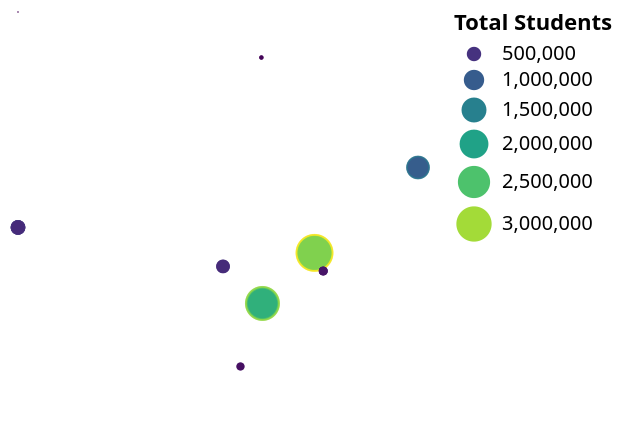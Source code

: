 {
  "$schema": "https://vega.github.io/schema/vega/v5.json",
  "description": "Bubble Map of International Students in Australian States",
  "background": "white",
  "padding": 5,
  "width": 200,
  "height": 200,
  "style": "view",
  "data": [
    {
      "name": "source_0",
      "values": [
        {
          "State": "NSW",
          "Year": 2002,
          "Total Students": 1045615,
          "Longitude": 147.144,
          "Latitude": -33.887
        },
        {
          "State": "NSW",
          "Year": 2003,
          "Total Students": 1143128,
          "Longitude": 147.144,
          "Latitude": -33.887
        },
        {
          "State": "NSW",
          "Year": 2004,
          "Total Students": 1221072,
          "Longitude": 147.144,
          "Latitude": -33.887
        },
        {
          "State": "NSW",
          "Year": 2005,
          "Total Students": 1315329,
          "Longitude": 147.144,
          "Latitude": -33.887
        },
        {
          "State": "NSW",
          "Year": 2006,
          "Total Students": 1441725,
          "Longitude": 147.144,
          "Latitude": -33.887
        },
        {
          "State": "NSW",
          "Year": 2007,
          "Total Students": 1695944,
          "Longitude": 147.144,
          "Latitude": -33.887
        },
        {
          "State": "NSW",
          "Year": 2008,
          "Total Students": 1995746,
          "Longitude": 147.144,
          "Latitude": -33.887
        },
        {
          "State": "NSW",
          "Year": 2009,
          "Total Students": 2259253,
          "Longitude": 147.144,
          "Latitude": -33.887
        },
        {
          "State": "NSW",
          "Year": 2010,
          "Total Students": 2209837,
          "Longitude": 147.144,
          "Latitude": -33.887
        },
        {
          "State": "NSW",
          "Year": 2011,
          "Total Students": 1995986,
          "Longitude": 147.144,
          "Latitude": -33.887
        },
        {
          "State": "NSW",
          "Year": 2012,
          "Total Students": 1838343,
          "Longitude": 147.144,
          "Latitude": -33.887
        },
        {
          "State": "NSW",
          "Year": 2013,
          "Total Students": 1817575,
          "Longitude": 147.144,
          "Latitude": -33.887
        },
        {
          "State": "NSW",
          "Year": 2014,
          "Total Students": 1996704,
          "Longitude": 147.144,
          "Latitude": -33.887
        },
        {
          "State": "NSW",
          "Year": 2015,
          "Total Students": 2219330,
          "Longitude": 147.144,
          "Latitude": -33.887
        },
        {
          "State": "NSW",
          "Year": 2016,
          "Total Students": 2478788,
          "Longitude": 147.144,
          "Latitude": -33.887
        },
        {
          "State": "NSW",
          "Year": 2017,
          "Total Students": 2836895,
          "Longitude": 147.144,
          "Latitude": -33.887
        },
        {
          "State": "NSW",
          "Year": 2018,
          "Total Students": 3175622,
          "Longitude": 147.144,
          "Latitude": -33.887
        },
        {
          "State": "NSW",
          "Year": 2019,
          "Total Students": 3476505,
          "Longitude": 147.144,
          "Latitude": -33.887
        },
        {
          "State": "NSW",
          "Year": 2020,
          "Total Students": 3403288,
          "Longitude": 147.144,
          "Latitude": -33.887
        },
        {
          "State": "NSW",
          "Year": 2021,
          "Total Students": 2818452,
          "Longitude": 147.144,
          "Latitude": -33.887
        },
        {
          "State": "NSW",
          "Year": 2022,
          "Total Students": 2740222,
          "Longitude": 147.144,
          "Latitude": -33.887
        },
        {
          "State": "VIC",
          "Year": 2002,
          "Total Students": 727333,
          "Longitude": 144.963,
          "Latitude": -37.814
        },
        {
          "State": "VIC",
          "Year": 2003,
          "Total Students": 835189,
          "Longitude": 144.963,
          "Latitude": -37.814
        },
        {
          "State": "VIC",
          "Year": 2004,
          "Total Students": 896955,
          "Longitude": 144.963,
          "Latitude": -37.814
        },
        {
          "State": "VIC",
          "Year": 2005,
          "Total Students": 949261,
          "Longitude": 144.963,
          "Latitude": -37.814
        },
        {
          "State": "VIC",
          "Year": 2006,
          "Total Students": 1042120,
          "Longitude": 144.963,
          "Latitude": -37.814
        },
        {
          "State": "VIC",
          "Year": 2007,
          "Total Students": 1270629,
          "Longitude": 144.963,
          "Latitude": -37.814
        },
        {
          "State": "VIC",
          "Year": 2008,
          "Total Students": 1521460,
          "Longitude": 144.963,
          "Latitude": -37.814
        },
        {
          "State": "VIC",
          "Year": 2009,
          "Total Students": 1830716,
          "Longitude": 144.963,
          "Latitude": -37.814
        },
        {
          "State": "VIC",
          "Year": 2010,
          "Total Students": 1802757,
          "Longitude": 144.963,
          "Latitude": -37.814
        },
        {
          "State": "VIC",
          "Year": 2011,
          "Total Students": 1592763,
          "Longitude": 144.963,
          "Latitude": -37.814
        },
        {
          "State": "VIC",
          "Year": 2012,
          "Total Students": 1447805,
          "Longitude": 144.963,
          "Latitude": -37.814
        },
        {
          "State": "VIC",
          "Year": 2013,
          "Total Students": 1443616,
          "Longitude": 144.963,
          "Latitude": -37.814
        },
        {
          "State": "VIC",
          "Year": 2014,
          "Total Students": 1627655,
          "Longitude": 144.963,
          "Latitude": -37.814
        },
        {
          "State": "VIC",
          "Year": 2015,
          "Total Students": 1834869,
          "Longitude": 144.963,
          "Latitude": -37.814
        },
        {
          "State": "VIC",
          "Year": 2016,
          "Total Students": 2080655,
          "Longitude": 144.963,
          "Latitude": -37.814
        },
        {
          "State": "VIC",
          "Year": 2017,
          "Total Students": 2402882,
          "Longitude": 144.963,
          "Latitude": -37.814
        },
        {
          "State": "VIC",
          "Year": 2018,
          "Total Students": 2681468,
          "Longitude": 144.963,
          "Latitude": -37.814
        },
        {
          "State": "VIC",
          "Year": 2019,
          "Total Students": 2949359,
          "Longitude": 144.963,
          "Latitude": -37.814
        },
        {
          "State": "VIC",
          "Year": 2020,
          "Total Students": 2881322,
          "Longitude": 144.963,
          "Latitude": -37.814
        },
        {
          "State": "VIC",
          "Year": 2021,
          "Total Students": 2355125,
          "Longitude": 144.963,
          "Latitude": -37.814
        },
        {
          "State": "VIC",
          "Year": 2022,
          "Total Students": 2106668,
          "Longitude": 144.963,
          "Latitude": -37.814
        },
        {
          "State": "QLD",
          "Year": 2002,
          "Total Students": 413395,
          "Longitude": 153.025,
          "Latitude": -27.471
        },
        {
          "State": "QLD",
          "Year": 2003,
          "Total Students": 477125,
          "Longitude": 153.025,
          "Latitude": -27.471
        },
        {
          "State": "QLD",
          "Year": 2004,
          "Total Students": 519633,
          "Longitude": 153.025,
          "Latitude": -27.471
        },
        {
          "State": "QLD",
          "Year": 2005,
          "Total Students": 538856,
          "Longitude": 153.025,
          "Latitude": -27.471
        },
        {
          "State": "QLD",
          "Year": 2006,
          "Total Students": 578738,
          "Longitude": 153.025,
          "Latitude": -27.471
        },
        {
          "State": "QLD",
          "Year": 2007,
          "Total Students": 629709,
          "Longitude": 153.025,
          "Latitude": -27.471
        },
        {
          "State": "QLD",
          "Year": 2008,
          "Total Students": 761687,
          "Longitude": 153.025,
          "Latitude": -27.471
        },
        {
          "State": "QLD",
          "Year": 2009,
          "Total Students": 944725,
          "Longitude": 153.025,
          "Latitude": -27.471
        },
        {
          "State": "QLD",
          "Year": 2010,
          "Total Students": 980617,
          "Longitude": 153.025,
          "Latitude": -27.471
        },
        {
          "State": "QLD",
          "Year": 2011,
          "Total Students": 888584,
          "Longitude": 153.025,
          "Latitude": -27.471
        },
        {
          "State": "QLD",
          "Year": 2012,
          "Total Students": 813313,
          "Longitude": 153.025,
          "Latitude": -27.471
        },
        {
          "State": "QLD",
          "Year": 2013,
          "Total Students": 802586,
          "Longitude": 153.025,
          "Latitude": -27.471
        },
        {
          "State": "QLD",
          "Year": 2014,
          "Total Students": 886670,
          "Longitude": 153.025,
          "Latitude": -27.471
        },
        {
          "State": "QLD",
          "Year": 2015,
          "Total Students": 944208,
          "Longitude": 153.025,
          "Latitude": -27.471
        },
        {
          "State": "QLD",
          "Year": 2016,
          "Total Students": 1022272,
          "Longitude": 153.025,
          "Latitude": -27.471
        },
        {
          "State": "QLD",
          "Year": 2017,
          "Total Students": 1142573,
          "Longitude": 153.025,
          "Latitude": -27.471
        },
        {
          "State": "QLD",
          "Year": 2018,
          "Total Students": 1253485,
          "Longitude": 153.025,
          "Latitude": -27.471
        },
        {
          "State": "QLD",
          "Year": 2019,
          "Total Students": 1363021,
          "Longitude": 153.025,
          "Latitude": -27.471
        },
        {
          "State": "QLD",
          "Year": 2020,
          "Total Students": 1299622,
          "Longitude": 153.025,
          "Latitude": -27.471
        },
        {
          "State": "QLD",
          "Year": 2021,
          "Total Students": 1023814,
          "Longitude": 153.025,
          "Latitude": -27.471
        },
        {
          "State": "QLD",
          "Year": 2022,
          "Total Students": 970406,
          "Longitude": 153.025,
          "Latitude": -27.471
        },
        {
          "State": "SA",
          "Year": 2002,
          "Total Students": 108873,
          "Longitude": 138.6,
          "Latitude": -34.929
        },
        {
          "State": "SA",
          "Year": 2003,
          "Total Students": 135699,
          "Longitude": 138.6,
          "Latitude": -34.929
        },
        {
          "State": "SA",
          "Year": 2004,
          "Total Students": 154884,
          "Longitude": 138.6,
          "Latitude": -34.929
        },
        {
          "State": "SA",
          "Year": 2005,
          "Total Students": 179518,
          "Longitude": 138.6,
          "Latitude": -34.929
        },
        {
          "State": "SA",
          "Year": 2006,
          "Total Students": 203562,
          "Longitude": 138.6,
          "Latitude": -34.929
        },
        {
          "State": "SA",
          "Year": 2007,
          "Total Students": 232623,
          "Longitude": 138.6,
          "Latitude": -34.929
        },
        {
          "State": "SA",
          "Year": 2008,
          "Total Students": 265678,
          "Longitude": 138.6,
          "Latitude": -34.929
        },
        {
          "State": "SA",
          "Year": 2009,
          "Total Students": 326030,
          "Longitude": 138.6,
          "Latitude": -34.929
        },
        {
          "State": "SA",
          "Year": 2010,
          "Total Students": 346493,
          "Longitude": 138.6,
          "Latitude": -34.929
        },
        {
          "State": "SA",
          "Year": 2011,
          "Total Students": 316314,
          "Longitude": 138.6,
          "Latitude": -34.929
        },
        {
          "State": "SA",
          "Year": 2012,
          "Total Students": 284711,
          "Longitude": 138.6,
          "Latitude": -34.929
        },
        {
          "State": "SA",
          "Year": 2013,
          "Total Students": 279305,
          "Longitude": 138.6,
          "Latitude": -34.929
        },
        {
          "State": "SA",
          "Year": 2014,
          "Total Students": 297865,
          "Longitude": 138.6,
          "Latitude": -34.929
        },
        {
          "State": "SA",
          "Year": 2015,
          "Total Students": 312450,
          "Longitude": 138.6,
          "Latitude": -34.929
        },
        {
          "State": "SA",
          "Year": 2016,
          "Total Students": 336344,
          "Longitude": 138.6,
          "Latitude": -34.929
        },
        {
          "State": "SA",
          "Year": 2017,
          "Total Students": 354065,
          "Longitude": 138.6,
          "Latitude": -34.929
        },
        {
          "State": "SA",
          "Year": 2018,
          "Total Students": 377593,
          "Longitude": 138.6,
          "Latitude": -34.929
        },
        {
          "State": "SA",
          "Year": 2019,
          "Total Students": 428724,
          "Longitude": 138.6,
          "Latitude": -34.929
        },
        {
          "State": "SA",
          "Year": 2020,
          "Total Students": 465876,
          "Longitude": 138.6,
          "Latitude": -34.929
        },
        {
          "State": "SA",
          "Year": 2021,
          "Total Students": 423154,
          "Longitude": 138.6,
          "Latitude": -34.929
        },
        {
          "State": "SA",
          "Year": 2022,
          "Total Students": 413226,
          "Longitude": 138.6,
          "Latitude": -34.929
        },
        {
          "State": "WA",
          "Year": 2002,
          "Total Students": 263669,
          "Longitude": 115.857,
          "Latitude": -31.95
        },
        {
          "State": "WA",
          "Year": 2003,
          "Total Students": 298161,
          "Longitude": 115.857,
          "Latitude": -31.95
        },
        {
          "State": "WA",
          "Year": 2004,
          "Total Students": 307151,
          "Longitude": 115.857,
          "Latitude": -31.95
        },
        {
          "State": "WA",
          "Year": 2005,
          "Total Students": 313117,
          "Longitude": 115.857,
          "Latitude": -31.95
        },
        {
          "State": "WA",
          "Year": 2006,
          "Total Students": 320121,
          "Longitude": 115.857,
          "Latitude": -31.95
        },
        {
          "State": "WA",
          "Year": 2007,
          "Total Students": 338788,
          "Longitude": 115.857,
          "Latitude": -31.95
        },
        {
          "State": "WA",
          "Year": 2008,
          "Total Students": 388668,
          "Longitude": 115.857,
          "Latitude": -31.95
        },
        {
          "State": "WA",
          "Year": 2009,
          "Total Students": 476890,
          "Longitude": 115.857,
          "Latitude": -31.95
        },
        {
          "State": "WA",
          "Year": 2010,
          "Total Students": 486684,
          "Longitude": 115.857,
          "Latitude": -31.95
        },
        {
          "State": "WA",
          "Year": 2011,
          "Total Students": 442844,
          "Longitude": 115.857,
          "Latitude": -31.95
        },
        {
          "State": "WA",
          "Year": 2012,
          "Total Students": 406112,
          "Longitude": 115.857,
          "Latitude": -31.95
        },
        {
          "State": "WA",
          "Year": 2013,
          "Total Students": 400423,
          "Longitude": 115.857,
          "Latitude": -31.95
        },
        {
          "State": "WA",
          "Year": 2014,
          "Total Students": 427677,
          "Longitude": 115.857,
          "Latitude": -31.95
        },
        {
          "State": "WA",
          "Year": 2015,
          "Total Students": 465805,
          "Longitude": 115.857,
          "Latitude": -31.95
        },
        {
          "State": "WA",
          "Year": 2016,
          "Total Students": 514593,
          "Longitude": 115.857,
          "Latitude": -31.95
        },
        {
          "State": "WA",
          "Year": 2017,
          "Total Students": 517174,
          "Longitude": 115.857,
          "Latitude": -31.95
        },
        {
          "State": "WA",
          "Year": 2018,
          "Total Students": 498699,
          "Longitude": 115.857,
          "Latitude": -31.95
        },
        {
          "State": "WA",
          "Year": 2019,
          "Total Students": 511868,
          "Longitude": 115.857,
          "Latitude": -31.95
        },
        {
          "State": "WA",
          "Year": 2020,
          "Total Students": 507154,
          "Longitude": 115.857,
          "Latitude": -31.95
        },
        {
          "State": "WA",
          "Year": 2021,
          "Total Students": 423234,
          "Longitude": 115.857,
          "Latitude": -31.95
        },
        {
          "State": "WA",
          "Year": 2022,
          "Total Students": 407640,
          "Longitude": 115.857,
          "Latitude": -31.95
        },
        {
          "State": "TAS",
          "Year": 2002,
          "Total Students": 27122,
          "Longitude": 147.325,
          "Latitude": -42.882
        },
        {
          "State": "TAS",
          "Year": 2003,
          "Total Students": 30546,
          "Longitude": 147.325,
          "Latitude": -42.882
        },
        {
          "State": "TAS",
          "Year": 2004,
          "Total Students": 33737,
          "Longitude": 147.325,
          "Latitude": -42.882
        },
        {
          "State": "TAS",
          "Year": 2005,
          "Total Students": 37413,
          "Longitude": 147.325,
          "Latitude": -42.882
        },
        {
          "State": "TAS",
          "Year": 2006,
          "Total Students": 40880,
          "Longitude": 147.325,
          "Latitude": -42.882
        },
        {
          "State": "TAS",
          "Year": 2007,
          "Total Students": 42963,
          "Longitude": 147.325,
          "Latitude": -42.882
        },
        {
          "State": "TAS",
          "Year": 2008,
          "Total Students": 46213,
          "Longitude": 147.325,
          "Latitude": -42.882
        },
        {
          "State": "TAS",
          "Year": 2009,
          "Total Students": 51940,
          "Longitude": 147.325,
          "Latitude": -42.882
        },
        {
          "State": "TAS",
          "Year": 2010,
          "Total Students": 52783,
          "Longitude": 147.325,
          "Latitude": -42.882
        },
        {
          "State": "TAS",
          "Year": 2011,
          "Total Students": 49409,
          "Longitude": 147.325,
          "Latitude": -42.882
        },
        {
          "State": "TAS",
          "Year": 2012,
          "Total Students": 48753,
          "Longitude": 147.325,
          "Latitude": -42.882
        },
        {
          "State": "TAS",
          "Year": 2013,
          "Total Students": 48107,
          "Longitude": 147.325,
          "Latitude": -42.882
        },
        {
          "State": "TAS",
          "Year": 2014,
          "Total Students": 46044,
          "Longitude": 147.325,
          "Latitude": -42.882
        },
        {
          "State": "TAS",
          "Year": 2015,
          "Total Students": 53818,
          "Longitude": 147.325,
          "Latitude": -42.882
        },
        {
          "State": "TAS",
          "Year": 2016,
          "Total Students": 61965,
          "Longitude": 147.325,
          "Latitude": -42.882
        },
        {
          "State": "TAS",
          "Year": 2017,
          "Total Students": 85111,
          "Longitude": 147.325,
          "Latitude": -42.882
        },
        {
          "State": "TAS",
          "Year": 2018,
          "Total Students": 107717,
          "Longitude": 147.325,
          "Latitude": -42.882
        },
        {
          "State": "TAS",
          "Year": 2019,
          "Total Students": 145796,
          "Longitude": 147.325,
          "Latitude": -42.882
        },
        {
          "State": "TAS",
          "Year": 2020,
          "Total Students": 163599,
          "Longitude": 147.325,
          "Latitude": -42.882
        },
        {
          "State": "TAS",
          "Year": 2021,
          "Total Students": 143780,
          "Longitude": 147.325,
          "Latitude": -42.882
        },
        {
          "State": "TAS",
          "Year": 2022,
          "Total Students": 124643,
          "Longitude": 147.325,
          "Latitude": -42.882
        },
        {
          "State": "NT",
          "Year": 2002,
          "Total Students": 5726,
          "Longitude": 133.775,
          "Latitude": -19.491
        },
        {
          "State": "NT",
          "Year": 2003,
          "Total Students": 4909,
          "Longitude": 133.775,
          "Latitude": -19.491
        },
        {
          "State": "NT",
          "Year": 2004,
          "Total Students": 4174,
          "Longitude": 133.775,
          "Latitude": -19.491
        },
        {
          "State": "NT",
          "Year": 2005,
          "Total Students": 4008,
          "Longitude": 133.775,
          "Latitude": -19.491
        },
        {
          "State": "NT",
          "Year": 2006,
          "Total Students": 4582,
          "Longitude": 133.775,
          "Latitude": -19.491
        },
        {
          "State": "NT",
          "Year": 2007,
          "Total Students": 5523,
          "Longitude": 133.775,
          "Latitude": -19.491
        },
        {
          "State": "NT",
          "Year": 2008,
          "Total Students": 6944,
          "Longitude": 133.775,
          "Latitude": -19.491
        },
        {
          "State": "NT",
          "Year": 2009,
          "Total Students": 9439,
          "Longitude": 133.775,
          "Latitude": -19.491
        },
        {
          "State": "NT",
          "Year": 2010,
          "Total Students": 12030,
          "Longitude": 133.775,
          "Latitude": -19.491
        },
        {
          "State": "NT",
          "Year": 2011,
          "Total Students": 12579,
          "Longitude": 133.775,
          "Latitude": -19.491
        },
        {
          "State": "NT",
          "Year": 2012,
          "Total Students": 13713,
          "Longitude": 133.775,
          "Latitude": -19.491
        },
        {
          "State": "NT",
          "Year": 2013,
          "Total Students": 15417,
          "Longitude": 133.775,
          "Latitude": -19.491
        },
        {
          "State": "NT",
          "Year": 2014,
          "Total Students": 17961,
          "Longitude": 133.775,
          "Latitude": -19.491
        },
        {
          "State": "NT",
          "Year": 2015,
          "Total Students": 21154,
          "Longitude": 133.775,
          "Latitude": -19.491
        },
        {
          "State": "NT",
          "Year": 2016,
          "Total Students": 23608,
          "Longitude": 133.775,
          "Latitude": -19.491
        },
        {
          "State": "NT",
          "Year": 2017,
          "Total Students": 25896,
          "Longitude": 133.775,
          "Latitude": -19.491
        },
        {
          "State": "NT",
          "Year": 2018,
          "Total Students": 27440,
          "Longitude": 133.775,
          "Latitude": -19.491
        },
        {
          "State": "NT",
          "Year": 2019,
          "Total Students": 27440,
          "Longitude": 133.775,
          "Latitude": -19.491
        },
        {
          "State": "NT",
          "Year": 2020,
          "Total Students": 34721,
          "Longitude": 133.775,
          "Latitude": -19.491
        },
        {
          "State": "NT",
          "Year": 2021,
          "Total Students": 47911,
          "Longitude": 133.775,
          "Latitude": -19.491
        },
        {
          "State": "NT",
          "Year": 2022,
          "Total Students": 46736,
          "Longitude": 133.775,
          "Latitude": -19.491
        },
        {
          "State": "ACT",
          "Year": 2002,
          "Total Students": 50926,
          "Longitude": 149.129,
          "Latitude": -35.282
        },
        {
          "State": "ACT",
          "Year": 2003,
          "Total Students": 61405,
          "Longitude": 149.129,
          "Latitude": -35.282
        },
        {
          "State": "ACT",
          "Year": 2004,
          "Total Students": 63404,
          "Longitude": 149.129,
          "Latitude": -35.282
        },
        {
          "State": "ACT",
          "Year": 2005,
          "Total Students": 65631,
          "Longitude": 149.129,
          "Latitude": -35.282
        },
        {
          "State": "ACT",
          "Year": 2006,
          "Total Students": 66729,
          "Longitude": 149.129,
          "Latitude": -35.282
        },
        {
          "State": "ACT",
          "Year": 2007,
          "Total Students": 70278,
          "Longitude": 149.129,
          "Latitude": -35.282
        },
        {
          "State": "ACT",
          "Year": 2008,
          "Total Students": 78432,
          "Longitude": 149.129,
          "Latitude": -35.282
        },
        {
          "State": "ACT",
          "Year": 2009,
          "Total Students": 95812,
          "Longitude": 149.129,
          "Latitude": -35.282
        },
        {
          "State": "ACT",
          "Year": 2010,
          "Total Students": 114067,
          "Longitude": 149.129,
          "Latitude": -35.282
        },
        {
          "State": "ACT",
          "Year": 2011,
          "Total Students": 115927,
          "Longitude": 149.129,
          "Latitude": -35.282
        },
        {
          "State": "ACT",
          "Year": 2012,
          "Total Students": 112178,
          "Longitude": 149.129,
          "Latitude": -35.282
        },
        {
          "State": "ACT",
          "Year": 2013,
          "Total Students": 109945,
          "Longitude": 149.129,
          "Latitude": -35.282
        },
        {
          "State": "ACT",
          "Year": 2014,
          "Total Students": 120808,
          "Longitude": 149.129,
          "Latitude": -35.282
        },
        {
          "State": "ACT",
          "Year": 2015,
          "Total Students": 126210,
          "Longitude": 149.129,
          "Latitude": -35.282
        },
        {
          "State": "ACT",
          "Year": 2016,
          "Total Students": 140853,
          "Longitude": 149.129,
          "Latitude": -35.282
        },
        {
          "State": "ACT",
          "Year": 2017,
          "Total Students": 164393,
          "Longitude": 149.129,
          "Latitude": -35.282
        },
        {
          "State": "ACT",
          "Year": 2018,
          "Total Students": 193564,
          "Longitude": 149.129,
          "Latitude": -35.282
        },
        {
          "State": "ACT",
          "Year": 2019,
          "Total Students": 192944,
          "Longitude": 149.129,
          "Latitude": -35.282
        },
        {
          "State": "ACT",
          "Year": 2020,
          "Total Students": 179135,
          "Longitude": 149.129,
          "Latitude": -35.282
        },
        {
          "State": "ACT",
          "Year": 2021,
          "Total Students": 176223,
          "Longitude": 149.129,
          "Latitude": -35.282
        },
        {
          "State": "ACT",
          "Year": 2022,
          "Total Students": 179326,
          "Longitude": 149.129,
          "Latitude": -35.282
        },
        {"State": "NAT", "Year": 2002, "Total Students": 0},
        {"State": "NAT", "Year": 2003, "Total Students": 0},
        {"State": "NAT", "Year": 2004, "Total Students": 0},
        {"State": "NAT", "Year": 2005, "Total Students": 0},
        {"State": "NAT", "Year": 2006, "Total Students": 0},
        {"State": "NAT", "Year": 2007, "Total Students": 0},
        {"State": "NAT", "Year": 2008, "Total Students": 0},
        {"State": "NAT", "Year": 2009, "Total Students": 30},
        {"State": "NAT", "Year": 2010, "Total Students": 168},
        {"State": "NAT", "Year": 2011, "Total Students": 560},
        {"State": "NAT", "Year": 2012, "Total Students": 2843},
        {"State": "NAT", "Year": 2013, "Total Students": 5396},
        {"State": "NAT", "Year": 2014, "Total Students": 1146},
        {"State": "NAT", "Year": 2015, "Total Students": 132},
        {"State": "NAT", "Year": 2016, "Total Students": 12},
        {"State": "NAT", "Year": 2017, "Total Students": 0},
        {"State": "NAT", "Year": 2018, "Total Students": 0},
        {"State": "NAT", "Year": 2019, "Total Students": 0},
        {"State": "NAT", "Year": 2020, "Total Students": 0},
        {"State": "NAT", "Year": 2021, "Total Students": 0},
        {"State": "NAT", "Year": 2022, "Total Students": 0}
      ]
    },
    {
      "name": "data_0",
      "source": "source_0",
      "transform": [
        {"type": "filter", "expr": "datum[\"Year\"]<=sliderYear"},
        {
          "type": "geojson",
          "fields": ["Longitude", "Latitude"],
          "signal": "geojson_0"
        },
        {
          "type": "geopoint",
          "projection": "projection",
          "fields": ["Longitude", "Latitude"],
          "as": ["x", "y"]
        },
        {
          "type": "filter",
          "expr": "isValid(datum[\"Total Students\"]) && isFinite(+datum[\"Total Students\"])"
        }
      ]
    }
  ],
  "projections": [
    {
      "name": "projection",
      "size": {"signal": "[width, height]"},
      "fit": {"signal": "geojson_0"},
      "type": "equalEarth"
    }
  ],
  "signals": [
    {
      "name": "sliderYear",
      "value": 2022,
      "bind": {"input": "range", "min": 2002, "max": 2022, "step": 1}
    }
  ],
  "marks": [
    {
      "name": "marks",
      "type": "symbol",
      "style": ["circle"],
      "from": {"data": "data_0"},
      "encode": {
        "update": {
          "opacity": {"value": 0.7},
          "fill": {"scale": "color", "field": "Total Students"},
          "tooltip": {
            "signal": "{\"State\": isValid(datum[\"State\"]) ? datum[\"State\"] : \"\"+datum[\"State\"], \"Year\": isValid(datum[\"Year\"]) ? datum[\"Year\"] : \"\"+datum[\"Year\"], \"Total Students\": format(datum[\"Total Students\"], \"\")}"
          },
          "ariaRoleDescription": {"value": "circle"},
          "description": {
            "signal": "\"Longitude: \" + (format(datum[\"Longitude\"], \"\")) + \"; Latitude: \" + (format(datum[\"Latitude\"], \"\")) + \"; Total Students: \" + (format(datum[\"Total Students\"], \"\")) + \"; State: \" + (isValid(datum[\"State\"]) ? datum[\"State\"] : \"\"+datum[\"State\"]) + \"; Year: \" + (isValid(datum[\"Year\"]) ? datum[\"Year\"] : \"\"+datum[\"Year\"])"
          },
          "x": {"field": "x"},
          "y": {"field": "y"},
          "size": {"scale": "size", "field": "Total Students"},
          "shape": {"value": "circle"}
        }
      }
    }
  ],
  "scales": [
    {
      "name": "color",
      "type": "linear",
      "domain": {"data": "data_0", "field": "Total Students"},
      "range": {"scheme": "viridis"},
      "interpolate": "hcl",
      "zero": false
    },
    {
      "name": "size",
      "type": "linear",
      "domain": {"data": "data_0", "field": "Total Students"},
      "range": [0, 361],
      "zero": true
    }
  ],
  "legends": [
    {
      "fill": "color",
      "gradientLength": {"signal": "clamp(height, 64, 200)"},
      "title": "Total Students",
      "encode": {"gradient": {"update": {"opacity": {"value": 0.7}}}},
      "symbolType": "circle",
      "size": "size"
    }
  ],
  "config": {}
}
